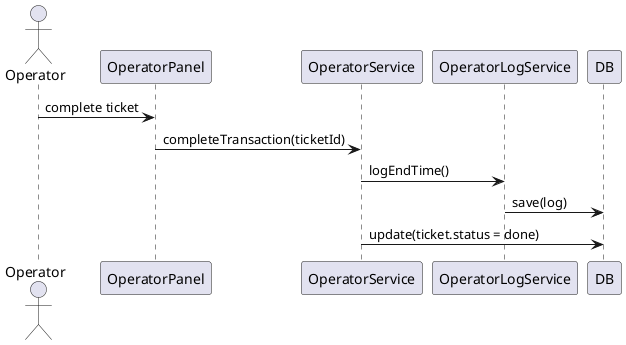 @startuml completeTicket
actor Operator
participant OperatorPanel
participant OperatorService
participant OperatorLogService
participant DB


Operator -> OperatorPanel: complete ticket
OperatorPanel -> OperatorService: completeTransaction(ticketId)
OperatorService -> OperatorLogService: logEndTime()
OperatorLogService -> DB: save(log)
OperatorService -> DB: update(ticket.status = done)
@enduml